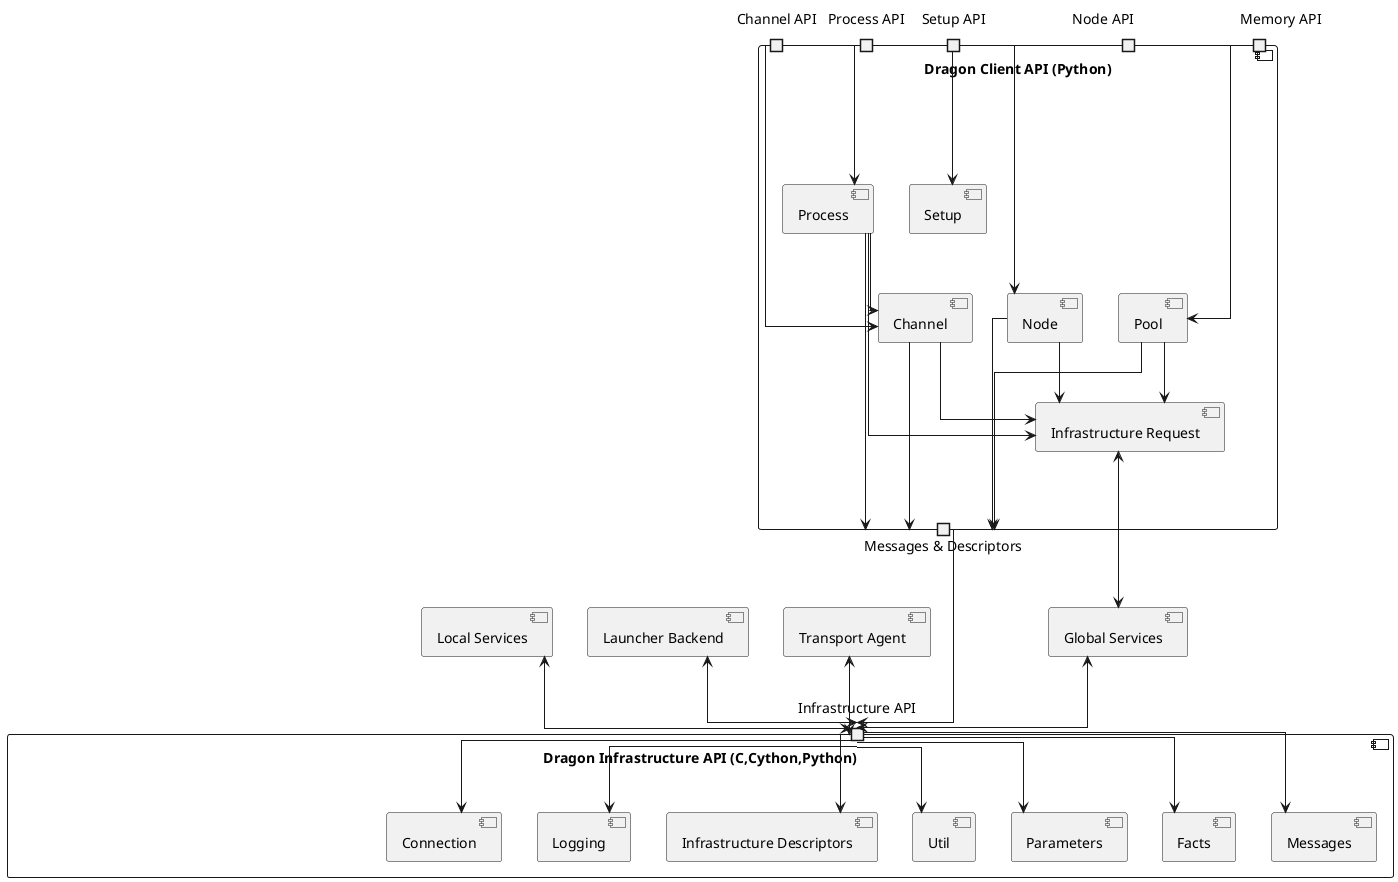 
@startuml

' title "Dragon GS Client Architecture"

skinparam componentStyle uml2
skinparam shadowing false
skinparam monochrome true

skinparam linetype ortho
' skinparam linetype polyline

' skinparam nodesep 60
' skinparam ranksep 60


component "Dragon Client API (Python)" as DG {
    
    portin "Channel API" as dgchan_api
    portin "Process API" as dgproc_api
    portin "Setup API" as dgsetup_api
    portin "            Memory API" as dgpool_api
    portin "Node API              " as dgnode_api
    portout "Messages & Descriptors" as dg_msg

    [Channel] as DGCHAN
    [Process] as DGPROC
    [Pool] as DGPOOL
    [Setup] as DGSETUP
    [Infrastructure Request] as DGREQ
    [Node] as DGNODE

    DGNODE <--u-- dgnode_api
    DGCHAN <-u- dgchan_api
    DGPROC <-u- dgproc_api
    DGPOOL <-u- dgpool_api
    DGSETUP <-u- dgsetup_api

    DGCHAN --> DGREQ
    DGNODE --> DGREQ
    DGPROC --> DGREQ
    DGPOOL --> DGREQ
    DGPROC --> DGCHAN

    DGCHAN ---> dg_msg
    DGPOOL ---> dg_msg
    DGPROC ---> dg_msg
    DGNODE --->dg_msg

}


[Global Services] as GS 
[Local Services] as LS
[Launcher Backend] as LB 
[Transport Agent] as TA 


component "Dragon Infrastructure API (C,Cython,Python)" as DINFRA {

    portin "Infrastructure API" as inf_api
    
    [Connection] as DCONN
    [Messages] as IMSG
    [Facts] as IFACTS
    [Parameters] as IPARAM
    [Util] as IUTIL
    [Infrastructure Descriptors] as IDESC
    [Logging] as ILOG

    IMSG <-- inf_api
    IUTIL <-- inf_api
    IDESC <-- inf_api
    IFACTS <-- inf_api
    IPARAM <-- inf_api
    DCONN <-- inf_api
    ILOG <-- inf_api

}

' dgsetup_api <-- GS
DGREQ <---> GS
GS <--> inf_api
LS <--> inf_api
TA <--> inf_api
LB <--> inf_api
dg_msg --> inf_api


'in case we want to hide components
hide $hidden
@enduml